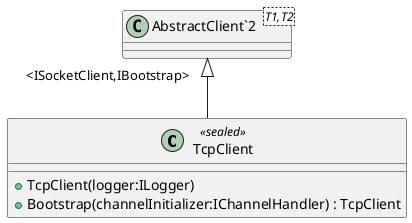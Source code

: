 @startuml
class TcpClient <<sealed>> {
    + TcpClient(logger:ILogger)
    + Bootstrap(channelInitializer:IChannelHandler) : TcpClient
}
class "AbstractClient`2"<T1,T2> {
}
"AbstractClient`2" "<ISocketClient,IBootstrap>" <|-- TcpClient
@enduml
